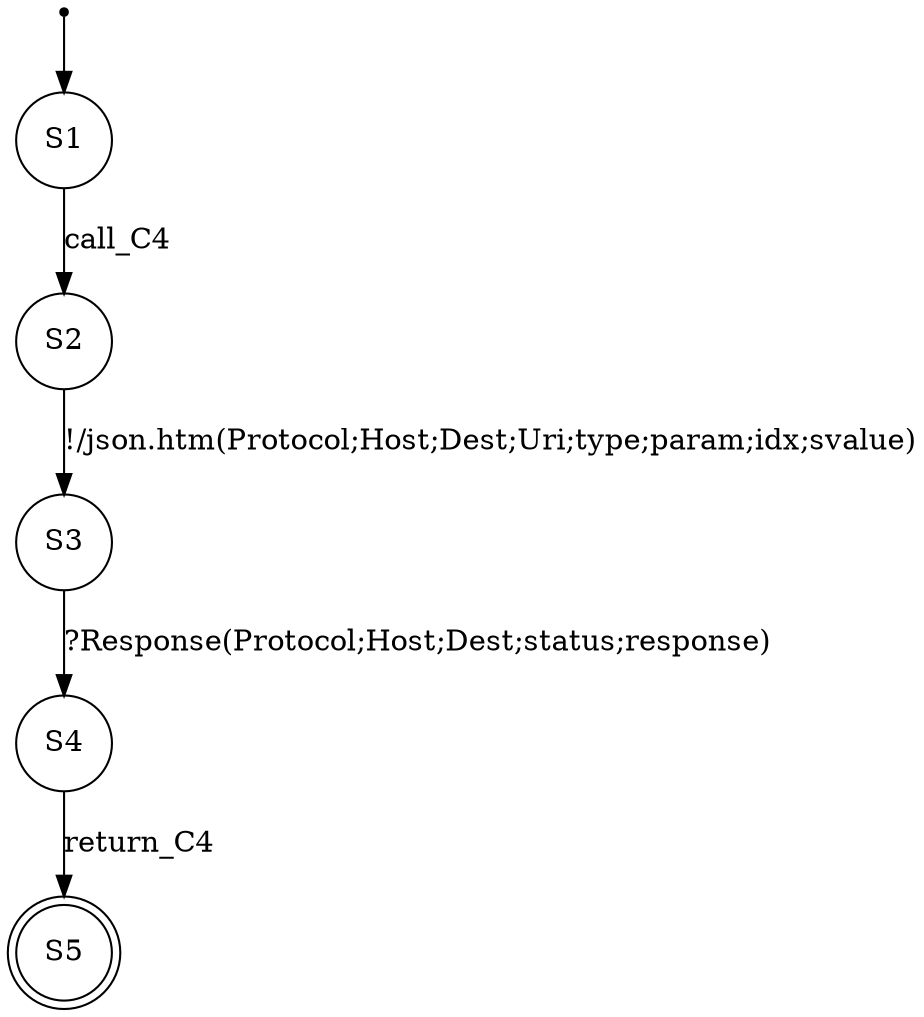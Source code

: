 digraph LTS {
S00[shape=point]
S1[label=S1,shape=circle];
S2[label=S2,shape=circle];
S3[label=S3,shape=circle];
S4[label=S4,shape=circle];
S5[label=S5,shape=doublecircle];
S00 -> S1
S1 -> S2[label ="call_C4"];
S2 -> S3[label ="!/json.htm(Protocol;Host;Dest;Uri;type;param;idx;svalue)"];
S3 -> S4[label ="?Response(Protocol;Host;Dest;status;response)"];
S4 -> S5[label ="return_C4"];
}
